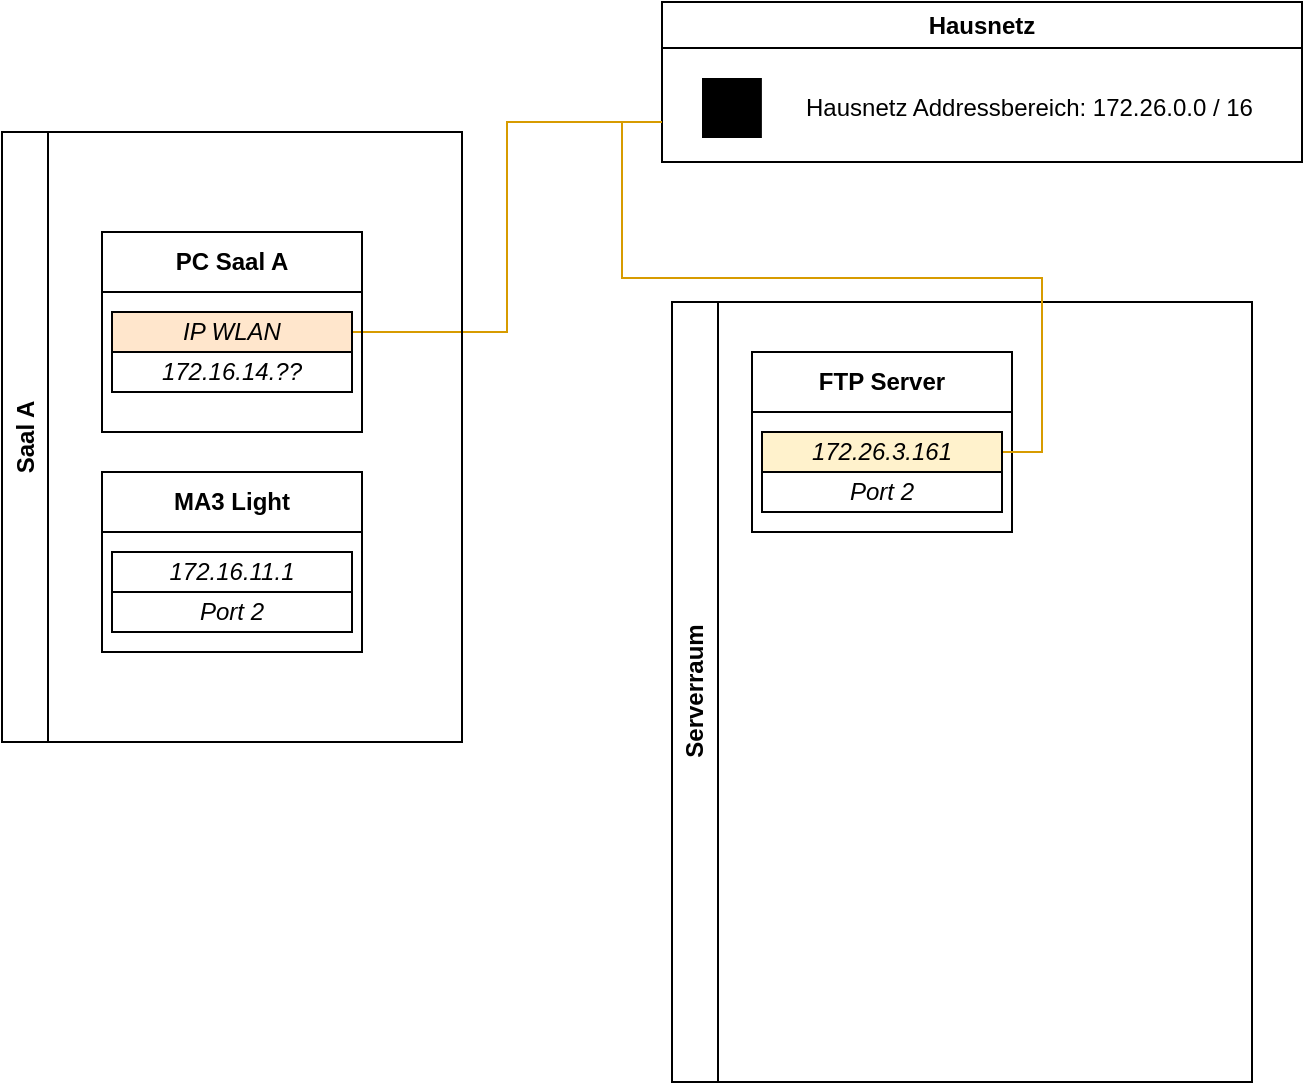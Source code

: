<mxfile version="26.0.6">
  <diagram name="Page-1" id="d66fe2ae-3e9f-cf2f-6d29-e24063ad5d60">
    <mxGraphModel dx="1808" dy="-89" grid="1" gridSize="10" guides="1" tooltips="1" connect="1" arrows="1" fold="1" page="1" pageScale="1" pageWidth="1100" pageHeight="850" background="none" math="0" shadow="0">
      <root>
        <mxCell id="0" />
        <mxCell id="1" parent="0" />
        <mxCell id="_C5BNkKWTBEPGsjmn6NA-13" value="Hausnetz" style="swimlane;whiteSpace=wrap;html=1;" parent="1" vertex="1">
          <mxGeometry x="-700" y="900" width="320" height="80" as="geometry" />
        </mxCell>
        <mxCell id="_C5BNkKWTBEPGsjmn6NA-14" value="" style="sketch=0;verticalLabelPosition=bottom;sketch=0;aspect=fixed;html=1;verticalAlign=top;strokeColor=none;fillColor=#000000;align=center;outlineConnect=0;pointerEvents=1;shape=mxgraph.citrix2.wifi_router;" parent="_C5BNkKWTBEPGsjmn6NA-13" vertex="1">
          <mxGeometry x="20" y="38" width="29.94" height="30" as="geometry" />
        </mxCell>
        <mxCell id="_C5BNkKWTBEPGsjmn6NA-15" value="Hausnetz Addressbereich:&amp;nbsp;172.26.0.0 / 16" style="text;html=1;align=left;verticalAlign=middle;whiteSpace=wrap;rounded=0;" parent="_C5BNkKWTBEPGsjmn6NA-13" vertex="1">
          <mxGeometry x="70" y="38" width="240" height="30" as="geometry" />
        </mxCell>
        <mxCell id="_C5BNkKWTBEPGsjmn6NA-16" style="rounded=0;orthogonalLoop=1;jettySize=auto;html=1;entryX=0;entryY=0.75;entryDx=0;entryDy=0;edgeStyle=orthogonalEdgeStyle;jumpStyle=none;shadow=0;flowAnimation=0;endArrow=none;endFill=0;strokeColor=#d79b00;fillColor=#ffe6cc;" parent="1" source="_C5BNkKWTBEPGsjmn6NA-11" target="_C5BNkKWTBEPGsjmn6NA-13" edge="1">
          <mxGeometry relative="1" as="geometry" />
        </mxCell>
        <mxCell id="_C5BNkKWTBEPGsjmn6NA-21" value="Serverraum" style="swimlane;horizontal=0;whiteSpace=wrap;html=1;" parent="1" vertex="1">
          <mxGeometry x="-695" y="1050" width="290" height="390" as="geometry" />
        </mxCell>
        <mxCell id="_C5BNkKWTBEPGsjmn6NA-23" value="FTP Server" style="swimlane;whiteSpace=wrap;html=1;startSize=30;" parent="_C5BNkKWTBEPGsjmn6NA-21" vertex="1">
          <mxGeometry x="40" y="25" width="130" height="90" as="geometry" />
        </mxCell>
        <mxCell id="P-Y-znH8DLPPJtFt1mMd-1" style="edgeStyle=orthogonalEdgeStyle;rounded=0;orthogonalLoop=1;jettySize=auto;html=1;exitX=1;exitY=0.5;exitDx=0;exitDy=0;fillColor=#ffe6cc;strokeColor=#d79b00;endArrow=none;endFill=0;" edge="1" parent="_C5BNkKWTBEPGsjmn6NA-23" source="_C5BNkKWTBEPGsjmn6NA-24">
          <mxGeometry relative="1" as="geometry">
            <mxPoint x="-45" y="-115.0" as="targetPoint" />
            <Array as="points">
              <mxPoint x="145" y="50" />
              <mxPoint x="145" y="-37" />
              <mxPoint x="-65" y="-37" />
              <mxPoint x="-65" y="-115" />
            </Array>
          </mxGeometry>
        </mxCell>
        <mxCell id="_C5BNkKWTBEPGsjmn6NA-24" value="&lt;i&gt;172.26.3.161&lt;/i&gt;" style="rounded=0;whiteSpace=wrap;html=1;fillColor=#fff2cc;strokeColor=#000000;" parent="_C5BNkKWTBEPGsjmn6NA-23" vertex="1">
          <mxGeometry x="5" y="40" width="120" height="20" as="geometry" />
        </mxCell>
        <mxCell id="_C5BNkKWTBEPGsjmn6NA-25" value="&lt;i&gt;Port 2&lt;/i&gt;" style="rounded=0;whiteSpace=wrap;html=1;" parent="_C5BNkKWTBEPGsjmn6NA-23" vertex="1">
          <mxGeometry x="5" y="60" width="120" height="20" as="geometry" />
        </mxCell>
        <mxCell id="_C5BNkKWTBEPGsjmn6NA-22" value="Saal A" style="swimlane;horizontal=0;whiteSpace=wrap;html=1;" parent="1" vertex="1">
          <mxGeometry x="-1030" y="965" width="230" height="305" as="geometry" />
        </mxCell>
        <mxCell id="_C5BNkKWTBEPGsjmn6NA-10" value="PC Saal A" style="swimlane;whiteSpace=wrap;html=1;startSize=30;" parent="_C5BNkKWTBEPGsjmn6NA-22" vertex="1">
          <mxGeometry x="50" y="50" width="130" height="100" as="geometry" />
        </mxCell>
        <mxCell id="_C5BNkKWTBEPGsjmn6NA-11" value="&lt;i&gt;IP WLAN&lt;/i&gt;" style="rounded=0;whiteSpace=wrap;html=1;strokeColor=#000000;fillColor=#ffe6cc;" parent="_C5BNkKWTBEPGsjmn6NA-10" vertex="1">
          <mxGeometry x="5" y="40" width="120" height="20" as="geometry" />
        </mxCell>
        <mxCell id="_C5BNkKWTBEPGsjmn6NA-12" value="&lt;i&gt;172.16.14.??&lt;/i&gt;" style="rounded=0;whiteSpace=wrap;html=1;" parent="_C5BNkKWTBEPGsjmn6NA-10" vertex="1">
          <mxGeometry x="5" y="60" width="120" height="20" as="geometry" />
        </mxCell>
        <mxCell id="_C5BNkKWTBEPGsjmn6NA-17" value="MA3 Light" style="swimlane;whiteSpace=wrap;html=1;startSize=30;" parent="_C5BNkKWTBEPGsjmn6NA-22" vertex="1">
          <mxGeometry x="50" y="170" width="130" height="90" as="geometry" />
        </mxCell>
        <mxCell id="_C5BNkKWTBEPGsjmn6NA-18" value="&lt;i&gt;172.16.11.1&lt;/i&gt;" style="rounded=0;whiteSpace=wrap;html=1;" parent="_C5BNkKWTBEPGsjmn6NA-17" vertex="1">
          <mxGeometry x="5" y="40" width="120" height="20" as="geometry" />
        </mxCell>
        <mxCell id="_C5BNkKWTBEPGsjmn6NA-19" value="&lt;i&gt;Port 2&lt;/i&gt;" style="rounded=0;whiteSpace=wrap;html=1;" parent="_C5BNkKWTBEPGsjmn6NA-17" vertex="1">
          <mxGeometry x="5" y="60" width="120" height="20" as="geometry" />
        </mxCell>
      </root>
    </mxGraphModel>
  </diagram>
</mxfile>
